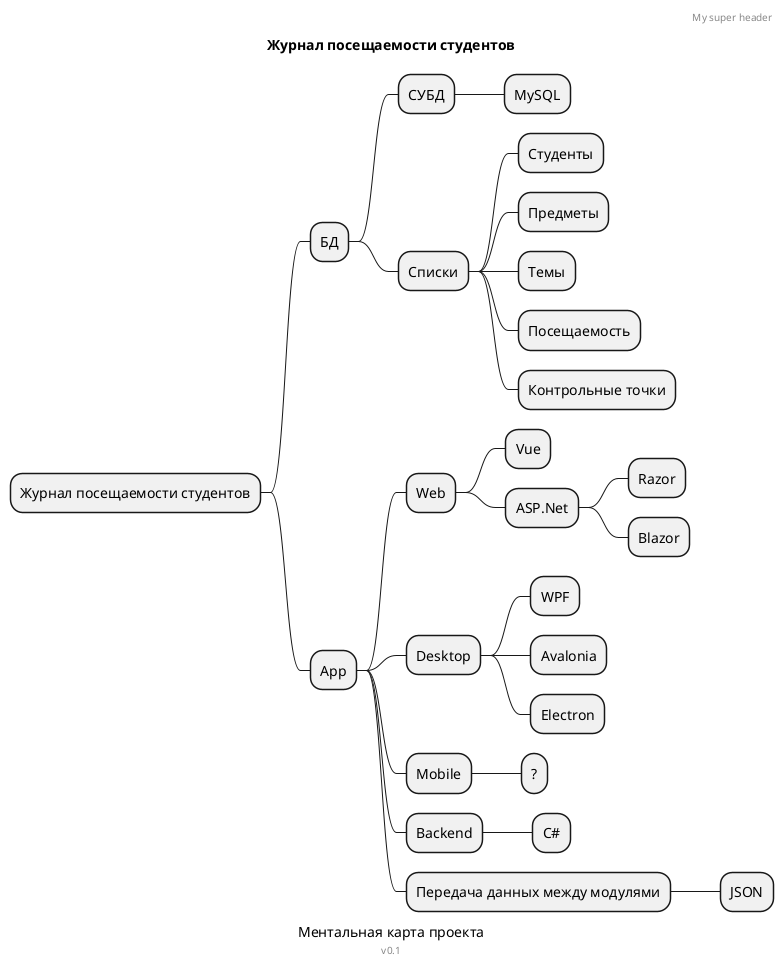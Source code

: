 ﻿@startmindmap
'https://plantuml.com/mindmap-diagram

caption Ментальная карта проекта
title Журнал посещаемости студентов

* Журнал посещаемости студентов
** БД
*** СУБД
**** MySQL
*** Списки
**** Студенты
**** Предметы
**** Темы
**** Посещаемость
**** Контрольные точки
** App
*** Web
**** Vue
**** ASP.Net
***** Razor
***** Blazor
*** Desktop
**** WPF
**** Avalonia
**** Electron
*** Mobile
**** ?
*** Backend
**** C#
*** Передача данных между модулями
**** JSON

header
My super header
endheader

center footer v0.1

@endmindmap
